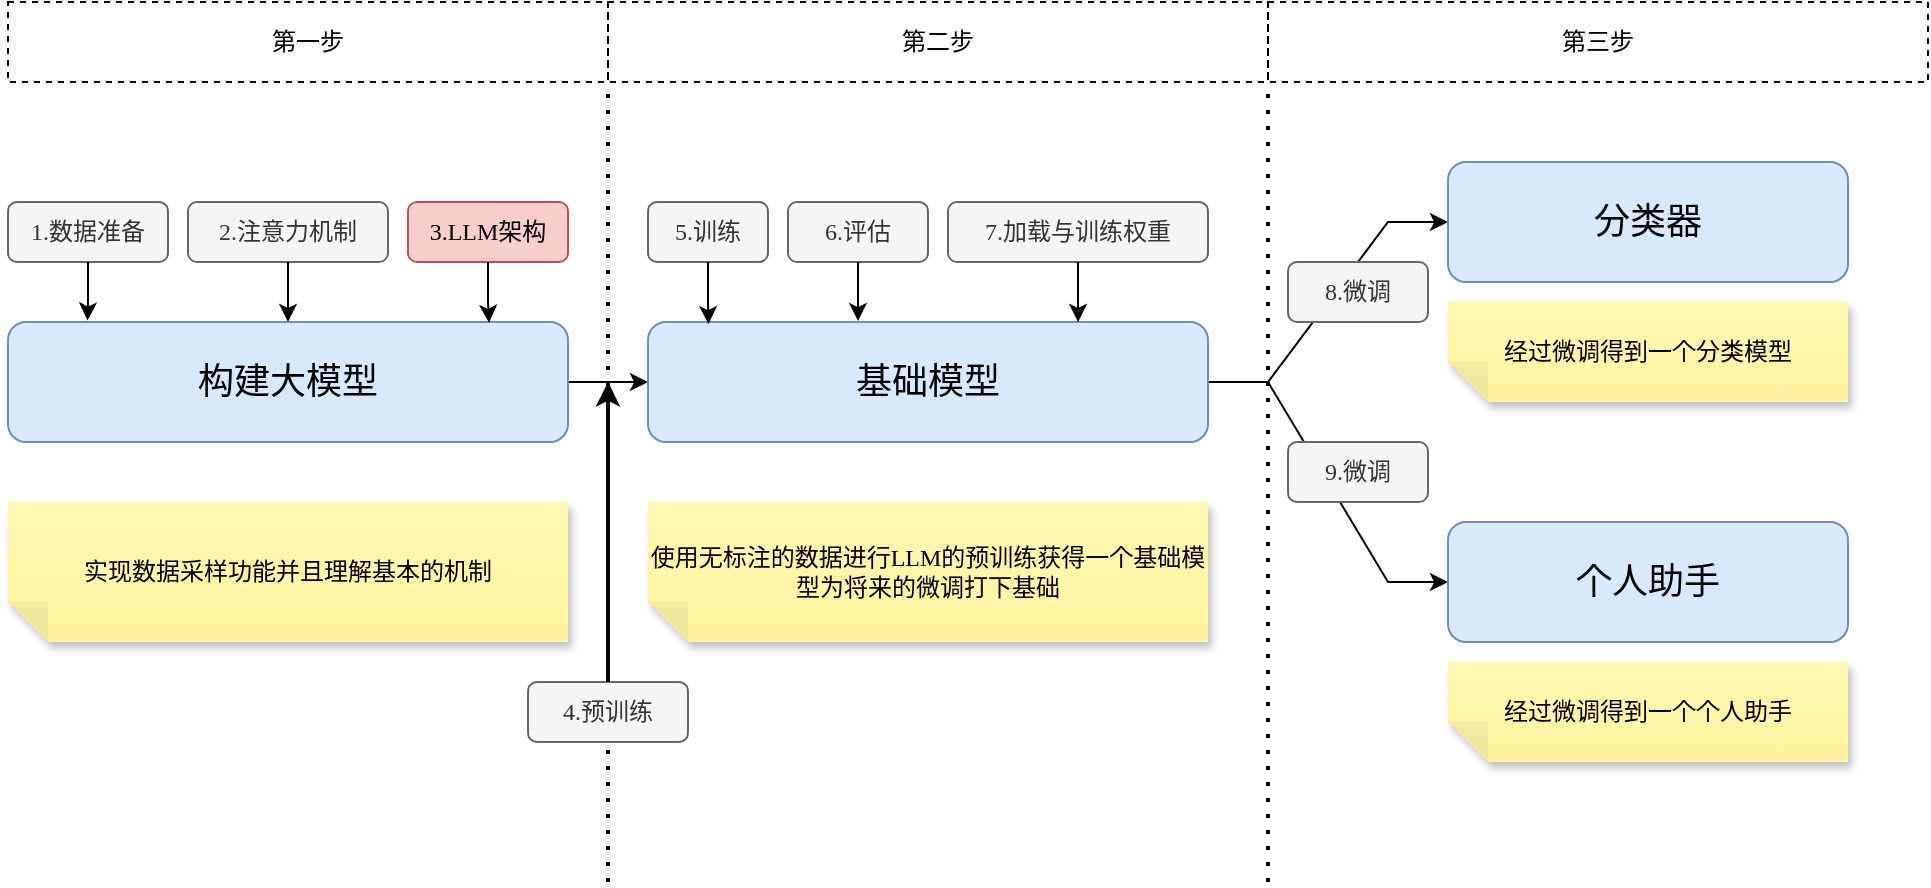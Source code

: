 <mxfile version="26.0.9" pages="6">
  <diagram name="第 1 页" id="47HTDo-IOGxrU90oiHAo">
    <mxGraphModel dx="1219" dy="714" grid="1" gridSize="10" guides="1" tooltips="1" connect="1" arrows="1" fold="1" page="1" pageScale="1" pageWidth="827" pageHeight="1169" math="0" shadow="0" adaptiveColors="auto">
      <root>
        <mxCell id="0" />
        <mxCell id="1" parent="0" />
        <mxCell id="cs1AyBTWt1NhObDEfG77-1" value="" style="edgeStyle=orthogonalEdgeStyle;rounded=0;orthogonalLoop=1;jettySize=auto;html=1;fontFamily=Maple Mono NF CN;fontSize=12;fontColor=default;labelBackgroundColor=none;" edge="1" parent="1" source="cs1AyBTWt1NhObDEfG77-2" target="cs1AyBTWt1NhObDEfG77-5">
          <mxGeometry relative="1" as="geometry" />
        </mxCell>
        <mxCell id="cs1AyBTWt1NhObDEfG77-2" value="构建大模型" style="rounded=1;whiteSpace=wrap;html=1;fontFamily=Maple Mono NF CN;fontSize=18;labelBackgroundColor=none;fillColor=#dae8fc;strokeColor=#6c8ebf;" vertex="1" parent="1">
          <mxGeometry x="40" y="280" width="280" height="60" as="geometry" />
        </mxCell>
        <mxCell id="cs1AyBTWt1NhObDEfG77-3" style="rounded=0;orthogonalLoop=1;jettySize=auto;html=1;entryX=0;entryY=0.5;entryDx=0;entryDy=0;fontFamily=Maple Mono NF CN;fontSize=12;fontColor=default;edgeStyle=entityRelationEdgeStyle;labelBackgroundColor=none;" edge="1" parent="1" source="cs1AyBTWt1NhObDEfG77-5" target="cs1AyBTWt1NhObDEfG77-6">
          <mxGeometry relative="1" as="geometry" />
        </mxCell>
        <mxCell id="cs1AyBTWt1NhObDEfG77-4" style="rounded=0;orthogonalLoop=1;jettySize=auto;html=1;entryX=0;entryY=0.5;entryDx=0;entryDy=0;fontFamily=Maple Mono NF CN;fontSize=12;fontColor=default;edgeStyle=entityRelationEdgeStyle;labelBackgroundColor=none;" edge="1" parent="1" source="cs1AyBTWt1NhObDEfG77-5" target="cs1AyBTWt1NhObDEfG77-7">
          <mxGeometry relative="1" as="geometry" />
        </mxCell>
        <mxCell id="cs1AyBTWt1NhObDEfG77-5" value="基础模型" style="rounded=1;whiteSpace=wrap;html=1;fontFamily=Maple Mono NF CN;fontSize=18;labelBackgroundColor=none;fillColor=#dae8fc;strokeColor=#6c8ebf;" vertex="1" parent="1">
          <mxGeometry x="360" y="280" width="280" height="60" as="geometry" />
        </mxCell>
        <mxCell id="cs1AyBTWt1NhObDEfG77-6" value="分类器" style="rounded=1;whiteSpace=wrap;html=1;fontFamily=Maple Mono NF CN;fontSize=18;labelBackgroundColor=none;fillColor=#dae8fc;strokeColor=#6c8ebf;" vertex="1" parent="1">
          <mxGeometry x="760" y="200" width="200" height="60" as="geometry" />
        </mxCell>
        <mxCell id="cs1AyBTWt1NhObDEfG77-7" value="个人助手" style="rounded=1;whiteSpace=wrap;html=1;fontFamily=Maple Mono NF CN;fontSize=18;labelBackgroundColor=none;fillColor=#dae8fc;strokeColor=#6c8ebf;" vertex="1" parent="1">
          <mxGeometry x="760" y="380" width="200" height="60" as="geometry" />
        </mxCell>
        <mxCell id="cs1AyBTWt1NhObDEfG77-8" value="1.数据准备" style="rounded=1;whiteSpace=wrap;html=1;align=center;verticalAlign=middle;fontFamily=Maple Mono NF CN;fontSize=12;labelBackgroundColor=none;fillColor=#f5f5f5;strokeColor=#666666;fontColor=#333333;" vertex="1" parent="1">
          <mxGeometry x="40" y="220" width="80" height="30" as="geometry" />
        </mxCell>
        <mxCell id="cs1AyBTWt1NhObDEfG77-9" value="2.注意力机制" style="rounded=1;whiteSpace=wrap;html=1;align=center;verticalAlign=middle;fontFamily=Maple Mono NF CN;fontSize=12;labelBackgroundColor=none;fillColor=#f5f5f5;fontColor=#333333;strokeColor=#666666;" vertex="1" parent="1">
          <mxGeometry x="130" y="220" width="100" height="30" as="geometry" />
        </mxCell>
        <mxCell id="cs1AyBTWt1NhObDEfG77-10" value="3.LLM架构" style="rounded=1;whiteSpace=wrap;html=1;align=center;verticalAlign=middle;fontFamily=Maple Mono NF CN;fontSize=12;labelBackgroundColor=none;fillColor=#f8cecc;fontColor=default;strokeColor=#b85450;" vertex="1" parent="1">
          <mxGeometry x="240" y="220" width="80" height="30" as="geometry" />
        </mxCell>
        <mxCell id="cs1AyBTWt1NhObDEfG77-11" style="edgeStyle=orthogonalEdgeStyle;rounded=0;orthogonalLoop=1;jettySize=auto;html=1;entryX=0.142;entryY=-0.012;entryDx=0;entryDy=0;entryPerimeter=0;fontFamily=Maple Mono NF CN;fontSize=12;fontColor=default;labelBackgroundColor=none;" edge="1" parent="1" source="cs1AyBTWt1NhObDEfG77-8" target="cs1AyBTWt1NhObDEfG77-2">
          <mxGeometry relative="1" as="geometry" />
        </mxCell>
        <mxCell id="cs1AyBTWt1NhObDEfG77-12" style="edgeStyle=orthogonalEdgeStyle;rounded=0;orthogonalLoop=1;jettySize=auto;html=1;entryX=0.5;entryY=0;entryDx=0;entryDy=0;fontFamily=Maple Mono NF CN;fontSize=12;fontColor=default;labelBackgroundColor=none;" edge="1" parent="1" source="cs1AyBTWt1NhObDEfG77-9" target="cs1AyBTWt1NhObDEfG77-2">
          <mxGeometry relative="1" as="geometry" />
        </mxCell>
        <mxCell id="cs1AyBTWt1NhObDEfG77-13" style="edgeStyle=orthogonalEdgeStyle;rounded=0;orthogonalLoop=1;jettySize=auto;html=1;entryX=0.859;entryY=0.007;entryDx=0;entryDy=0;entryPerimeter=0;fontFamily=Maple Mono NF CN;fontSize=12;fontColor=default;labelBackgroundColor=none;" edge="1" parent="1" source="cs1AyBTWt1NhObDEfG77-10" target="cs1AyBTWt1NhObDEfG77-2">
          <mxGeometry relative="1" as="geometry" />
        </mxCell>
        <mxCell id="cs1AyBTWt1NhObDEfG77-14" value="5.训练" style="rounded=1;whiteSpace=wrap;html=1;align=center;verticalAlign=middle;fontFamily=Maple Mono NF CN;fontSize=12;labelBackgroundColor=none;fillColor=#f5f5f5;fontColor=#333333;strokeColor=#666666;" vertex="1" parent="1">
          <mxGeometry x="360" y="220" width="60" height="30" as="geometry" />
        </mxCell>
        <mxCell id="cs1AyBTWt1NhObDEfG77-15" style="edgeStyle=orthogonalEdgeStyle;rounded=0;orthogonalLoop=1;jettySize=auto;html=1;entryX=0.108;entryY=0.017;entryDx=0;entryDy=0;entryPerimeter=0;fontFamily=Maple Mono NF CN;fontSize=12;fontColor=default;labelBackgroundColor=none;" edge="1" parent="1" source="cs1AyBTWt1NhObDEfG77-14" target="cs1AyBTWt1NhObDEfG77-5">
          <mxGeometry relative="1" as="geometry" />
        </mxCell>
        <mxCell id="cs1AyBTWt1NhObDEfG77-16" value="6.评估" style="rounded=1;whiteSpace=wrap;html=1;align=center;verticalAlign=middle;fontFamily=Maple Mono NF CN;fontSize=12;labelBackgroundColor=none;fillColor=#f5f5f5;fontColor=#333333;strokeColor=#666666;" vertex="1" parent="1">
          <mxGeometry x="430" y="220" width="70" height="30" as="geometry" />
        </mxCell>
        <mxCell id="cs1AyBTWt1NhObDEfG77-17" value="7.加载与训练权重" style="rounded=1;whiteSpace=wrap;html=1;align=center;verticalAlign=middle;fontFamily=Maple Mono NF CN;fontSize=12;labelBackgroundColor=none;fillColor=#f5f5f5;fontColor=#333333;strokeColor=#666666;" vertex="1" parent="1">
          <mxGeometry x="510" y="220" width="130" height="30" as="geometry" />
        </mxCell>
        <mxCell id="cs1AyBTWt1NhObDEfG77-18" style="edgeStyle=orthogonalEdgeStyle;rounded=0;orthogonalLoop=1;jettySize=auto;html=1;entryX=0.375;entryY=-0.008;entryDx=0;entryDy=0;entryPerimeter=0;fontFamily=Maple Mono NF CN;fontSize=12;fontColor=default;labelBackgroundColor=none;" edge="1" parent="1" source="cs1AyBTWt1NhObDEfG77-16" target="cs1AyBTWt1NhObDEfG77-5">
          <mxGeometry relative="1" as="geometry" />
        </mxCell>
        <mxCell id="cs1AyBTWt1NhObDEfG77-19" style="edgeStyle=orthogonalEdgeStyle;rounded=0;orthogonalLoop=1;jettySize=auto;html=1;entryX=0.768;entryY=0;entryDx=0;entryDy=0;entryPerimeter=0;fontFamily=Maple Mono NF CN;fontSize=12;fontColor=default;labelBackgroundColor=none;" edge="1" parent="1" source="cs1AyBTWt1NhObDEfG77-17" target="cs1AyBTWt1NhObDEfG77-5">
          <mxGeometry relative="1" as="geometry" />
        </mxCell>
        <mxCell id="cs1AyBTWt1NhObDEfG77-20" value="" style="endArrow=none;dashed=1;html=1;dashPattern=1 3;strokeWidth=2;rounded=0;fontFamily=Maple Mono NF CN;fontSize=12;fontColor=default;entryX=1;entryY=1;entryDx=0;entryDy=0;labelBackgroundColor=none;" edge="1" parent="1" target="cs1AyBTWt1NhObDEfG77-22">
          <mxGeometry width="50" height="50" relative="1" as="geometry">
            <mxPoint x="340" y="560" as="sourcePoint" />
            <mxPoint x="340" y="120" as="targetPoint" />
          </mxGeometry>
        </mxCell>
        <mxCell id="cs1AyBTWt1NhObDEfG77-21" value="" style="endArrow=none;dashed=1;html=1;dashPattern=1 3;strokeWidth=2;rounded=0;fontFamily=Maple Mono NF CN;fontSize=12;fontColor=default;entryX=1;entryY=1;entryDx=0;entryDy=0;labelBackgroundColor=none;" edge="1" parent="1" target="cs1AyBTWt1NhObDEfG77-23">
          <mxGeometry width="50" height="50" relative="1" as="geometry">
            <mxPoint x="670" y="560" as="sourcePoint" />
            <mxPoint x="670" y="120" as="targetPoint" />
          </mxGeometry>
        </mxCell>
        <mxCell id="cs1AyBTWt1NhObDEfG77-22" value="第一步" style="rounded=0;whiteSpace=wrap;html=1;align=center;verticalAlign=middle;fontFamily=Maple Mono NF CN;fontSize=12;fillColor=none;dashed=1;labelBackgroundColor=none;" vertex="1" parent="1">
          <mxGeometry x="40" y="120" width="300" height="40" as="geometry" />
        </mxCell>
        <mxCell id="cs1AyBTWt1NhObDEfG77-23" value="第二步" style="rounded=0;whiteSpace=wrap;html=1;align=center;verticalAlign=middle;fontFamily=Maple Mono NF CN;fontSize=12;fillColor=none;dashed=1;labelBackgroundColor=none;" vertex="1" parent="1">
          <mxGeometry x="340" y="120" width="330" height="40" as="geometry" />
        </mxCell>
        <mxCell id="cs1AyBTWt1NhObDEfG77-24" value="第三步" style="rounded=0;whiteSpace=wrap;html=1;align=center;verticalAlign=middle;fontFamily=Maple Mono NF CN;fontSize=12;fillColor=none;dashed=1;labelBackgroundColor=none;" vertex="1" parent="1">
          <mxGeometry x="670" y="120" width="330" height="40" as="geometry" />
        </mxCell>
        <mxCell id="cs1AyBTWt1NhObDEfG77-25" value="实现数据采样功能并且理解基本的机制" style="shape=note;whiteSpace=wrap;html=1;backgroundOutline=1;darkOpacity=0.05;strokeColor=none;fillStyle=solid;direction=west;gradientDirection=north;shadow=1;size=20;pointerEvents=1;rounded=1;align=center;verticalAlign=middle;fontFamily=Maple Mono NF CN;fontSize=12;labelBackgroundColor=none;fontColor=#000000;fillColor=#FFF9B2;gradientColor=#FFF2A1;" vertex="1" parent="1">
          <mxGeometry x="40" y="370" width="280" height="70" as="geometry" />
        </mxCell>
        <mxCell id="cs1AyBTWt1NhObDEfG77-26" value="使用无标注的数据进行LLM的预训练获得一个基础模型为将来的微调打下基础" style="shape=note;whiteSpace=wrap;html=1;backgroundOutline=1;darkOpacity=0.05;strokeColor=none;fillStyle=solid;direction=west;gradientDirection=north;shadow=1;size=20;pointerEvents=1;rounded=1;align=center;verticalAlign=middle;fontFamily=Maple Mono NF CN;fontSize=12;labelBackgroundColor=none;fontColor=#000000;fillColor=#FFF9B2;gradientColor=#FFF2A1;" vertex="1" parent="1">
          <mxGeometry x="360" y="370" width="280" height="70" as="geometry" />
        </mxCell>
        <mxCell id="cs1AyBTWt1NhObDEfG77-27" value="经过微调得到一个个人助手" style="shape=note;whiteSpace=wrap;html=1;backgroundOutline=1;darkOpacity=0.05;strokeColor=none;fillStyle=solid;direction=west;gradientDirection=north;shadow=1;size=20;pointerEvents=1;rounded=1;align=center;verticalAlign=middle;fontFamily=Maple Mono NF CN;fontSize=12;labelBackgroundColor=none;fontColor=#000000;fillColor=#FFF9B2;gradientColor=#FFF2A1;" vertex="1" parent="1">
          <mxGeometry x="760" y="450" width="200" height="50" as="geometry" />
        </mxCell>
        <mxCell id="cs1AyBTWt1NhObDEfG77-28" value="经过微调得到一个分类模型" style="shape=note;whiteSpace=wrap;html=1;backgroundOutline=1;darkOpacity=0.05;strokeColor=none;fillStyle=solid;direction=west;gradientDirection=north;shadow=1;size=20;pointerEvents=1;rounded=1;align=center;verticalAlign=middle;fontFamily=Maple Mono NF CN;fontSize=12;labelBackgroundColor=none;fontColor=#000000;fillColor=#FFF9B2;gradientColor=#FFF2A1;" vertex="1" parent="1">
          <mxGeometry x="760" y="270" width="200" height="50" as="geometry" />
        </mxCell>
        <mxCell id="cs1AyBTWt1NhObDEfG77-29" value="4.预训练" style="rounded=1;whiteSpace=wrap;html=1;align=center;verticalAlign=middle;fontFamily=Maple Mono NF CN;fontSize=12;labelBackgroundColor=none;fillColor=#f5f5f5;fontColor=#333333;strokeColor=#666666;" vertex="1" parent="1">
          <mxGeometry x="300" y="460" width="80" height="30" as="geometry" />
        </mxCell>
        <mxCell id="cs1AyBTWt1NhObDEfG77-30" value="" style="endArrow=classic;html=1;rounded=0;exitX=0.5;exitY=0;exitDx=0;exitDy=0;strokeWidth=2;" edge="1" parent="1" source="cs1AyBTWt1NhObDEfG77-29">
          <mxGeometry width="50" height="50" relative="1" as="geometry">
            <mxPoint x="390" y="400" as="sourcePoint" />
            <mxPoint x="340" y="310" as="targetPoint" />
          </mxGeometry>
        </mxCell>
        <mxCell id="cs1AyBTWt1NhObDEfG77-31" value="9.微调" style="rounded=1;whiteSpace=wrap;html=1;align=center;verticalAlign=middle;fontFamily=Maple Mono NF CN;fontSize=12;labelBackgroundColor=none;fillColor=#f5f5f5;fontColor=#333333;strokeColor=#666666;" vertex="1" parent="1">
          <mxGeometry x="680" y="340" width="70" height="30" as="geometry" />
        </mxCell>
        <mxCell id="cs1AyBTWt1NhObDEfG77-32" value="8.微调" style="rounded=1;whiteSpace=wrap;html=1;align=center;verticalAlign=middle;fontFamily=Maple Mono NF CN;fontSize=12;labelBackgroundColor=none;fillColor=#f5f5f5;fontColor=#333333;strokeColor=#666666;" vertex="1" parent="1">
          <mxGeometry x="680" y="250" width="70" height="30" as="geometry" />
        </mxCell>
      </root>
    </mxGraphModel>
  </diagram>
  <diagram id="-izynXN7C49Jg8WfUoZU" name="第 2 页">
    <mxGraphModel dx="1219" dy="714" grid="1" gridSize="10" guides="1" tooltips="1" connect="1" arrows="1" fold="1" page="1" pageScale="1" pageWidth="827" pageHeight="1169" math="0" shadow="0" adaptiveColors="auto">
      <root>
        <mxCell id="0" />
        <mxCell id="1" parent="0" />
        <mxCell id="_CZc7ah1CQsY5CtKptqK-1" value="GPT&lt;div&gt;Model&lt;/div&gt;" style="rounded=1;whiteSpace=wrap;html=1;align=left;verticalAlign=top;fontSize=18;fontFamily=Maple Mono NF CN;spacingLeft=10;spacingTop=10;fillColor=#f5f5f5;fontColor=#333333;strokeColor=#666666;" vertex="1" parent="1">
          <mxGeometry x="280" y="140" width="280" height="480" as="geometry" />
        </mxCell>
        <mxCell id="_CZc7ah1CQsY5CtKptqK-10" style="edgeStyle=orthogonalEdgeStyle;rounded=0;orthogonalLoop=1;jettySize=auto;html=1;entryX=0.5;entryY=1;entryDx=0;entryDy=0;" edge="1" parent="1" source="_CZc7ah1CQsY5CtKptqK-2" target="_CZc7ah1CQsY5CtKptqK-9">
          <mxGeometry relative="1" as="geometry" />
        </mxCell>
        <mxCell id="_CZc7ah1CQsY5CtKptqK-2" value="Output Layers" style="rounded=1;whiteSpace=wrap;html=1;fontFamily=Maple Mono NF CN;fillColor=#e1d5e7;strokeColor=#9673a6;" vertex="1" parent="1">
          <mxGeometry x="360" y="180" width="120" height="40" as="geometry" />
        </mxCell>
        <mxCell id="_CZc7ah1CQsY5CtKptqK-8" style="edgeStyle=orthogonalEdgeStyle;rounded=0;orthogonalLoop=1;jettySize=auto;html=1;entryX=0.5;entryY=1;entryDx=0;entryDy=0;" edge="1" parent="1" source="_CZc7ah1CQsY5CtKptqK-3" target="_CZc7ah1CQsY5CtKptqK-2">
          <mxGeometry relative="1" as="geometry" />
        </mxCell>
        <mxCell id="_CZc7ah1CQsY5CtKptqK-3" value="Transformer Blocks&lt;div&gt;&lt;br&gt;&lt;/div&gt;&lt;div&gt;&lt;br&gt;&lt;/div&gt;&lt;div&gt;&lt;br&gt;&lt;/div&gt;&lt;div&gt;&lt;br&gt;&lt;/div&gt;&lt;div&gt;&lt;br&gt;&lt;/div&gt;" style="rounded=0;whiteSpace=wrap;html=1;fontFamily=Maple Mono NF CN;fillColor=#dae8fc;strokeColor=#6c8ebf;" vertex="1" parent="1">
          <mxGeometry x="304" y="280" width="232" height="200" as="geometry" />
        </mxCell>
        <mxCell id="_CZc7ah1CQsY5CtKptqK-4" value="Masked Multi-head Attention" style="rounded=1;whiteSpace=wrap;html=1;fontFamily=Maple Mono NF CN;fillColor=#f8cecc;strokeColor=#b85450;" vertex="1" parent="1">
          <mxGeometry x="335" y="390" width="170" height="60" as="geometry" />
        </mxCell>
        <mxCell id="_CZc7ah1CQsY5CtKptqK-7" style="edgeStyle=orthogonalEdgeStyle;rounded=0;orthogonalLoop=1;jettySize=auto;html=1;entryX=0.5;entryY=1;entryDx=0;entryDy=0;" edge="1" parent="1" source="_CZc7ah1CQsY5CtKptqK-5" target="_CZc7ah1CQsY5CtKptqK-3">
          <mxGeometry relative="1" as="geometry" />
        </mxCell>
        <mxCell id="_CZc7ah1CQsY5CtKptqK-5" value="Embedding Layers" style="rounded=1;whiteSpace=wrap;html=1;fontFamily=Maple Mono NF CN;fillColor=#e1d5e7;strokeColor=#9673a6;" vertex="1" parent="1">
          <mxGeometry x="360" y="540" width="120" height="45" as="geometry" />
        </mxCell>
        <mxCell id="_CZc7ah1CQsY5CtKptqK-9" value="&quot;Every effort moves you &lt;u&gt;&lt;b&gt;forward&lt;/b&gt;&lt;/u&gt;&quot;" style="text;html=1;align=center;verticalAlign=middle;whiteSpace=wrap;rounded=0;fontFamily=Maple Mono NF CN;fontStyle=0;fontSize=14;" vertex="1" parent="1">
          <mxGeometry x="275" y="60" width="290" height="40" as="geometry" />
        </mxCell>
        <mxCell id="_CZc7ah1CQsY5CtKptqK-11" value="" style="endArrow=classic;html=1;rounded=0;dashed=1;" edge="1" parent="1">
          <mxGeometry width="50" height="50" relative="1" as="geometry">
            <mxPoint x="600" y="130" as="sourcePoint" />
            <mxPoint x="540" y="110" as="targetPoint" />
          </mxGeometry>
        </mxCell>
        <mxCell id="_CZc7ah1CQsY5CtKptqK-12" value="目标是生成一个新的Token" style="text;html=1;align=center;verticalAlign=middle;whiteSpace=wrap;rounded=0;fontFamily=Maple Mono NF CN;fontStyle=0;fontSize=14;" vertex="1" parent="1">
          <mxGeometry x="610" y="110" width="210" height="40" as="geometry" />
        </mxCell>
        <mxCell id="_CZc7ah1CQsY5CtKptqK-13" value="本节内容将实现GPT模型的所有子组件" style="text;html=1;align=center;verticalAlign=middle;whiteSpace=wrap;rounded=0;fontFamily=Maple Mono NF CN;fontStyle=0;fontSize=14;" vertex="1" parent="1">
          <mxGeometry x="617" y="260" width="223" height="80" as="geometry" />
        </mxCell>
        <mxCell id="_CZc7ah1CQsY5CtKptqK-14" value="" style="endArrow=classic;html=1;rounded=0;dashed=1;" edge="1" parent="1">
          <mxGeometry width="50" height="50" relative="1" as="geometry">
            <mxPoint x="617" y="290" as="sourcePoint" />
            <mxPoint x="527" y="250" as="targetPoint" />
          </mxGeometry>
        </mxCell>
        <mxCell id="_CZc7ah1CQsY5CtKptqK-16" value="" style="endArrow=classic;html=1;rounded=0;dashed=1;entryX=1;entryY=0.5;entryDx=0;entryDy=0;" edge="1" parent="1" target="_CZc7ah1CQsY5CtKptqK-3">
          <mxGeometry width="50" height="50" relative="1" as="geometry">
            <mxPoint x="640" y="410" as="sourcePoint" />
            <mxPoint x="550" y="370" as="targetPoint" />
          </mxGeometry>
        </mxCell>
        <mxCell id="_CZc7ah1CQsY5CtKptqK-17" value="Transformer Blocks是GPT-like LLMs的关键组件" style="text;html=1;align=center;verticalAlign=middle;whiteSpace=wrap;rounded=0;fontFamily=Maple Mono NF CN;fontStyle=0;fontSize=14;" vertex="1" parent="1">
          <mxGeometry x="640" y="380" width="223" height="80" as="geometry" />
        </mxCell>
        <mxCell id="_CZc7ah1CQsY5CtKptqK-18" value="" style="endArrow=classic;html=1;rounded=0;dashed=1;entryX=0;entryY=0.5;entryDx=0;entryDy=0;" edge="1" parent="1" target="_CZc7ah1CQsY5CtKptqK-4">
          <mxGeometry width="50" height="50" relative="1" as="geometry">
            <mxPoint x="220" y="450" as="sourcePoint" />
            <mxPoint x="70" y="450" as="targetPoint" />
          </mxGeometry>
        </mxCell>
        <mxCell id="_CZc7ah1CQsY5CtKptqK-19" value="第二章内容已经实现的多头因果注意力机制" style="text;html=1;align=center;verticalAlign=middle;whiteSpace=wrap;rounded=0;fontFamily=Maple Mono NF CN;fontStyle=0;fontSize=14;" vertex="1" parent="1">
          <mxGeometry x="20" y="430" width="200" height="80" as="geometry" />
        </mxCell>
        <mxCell id="_CZc7ah1CQsY5CtKptqK-20" value="第一章内容已经实现的嵌入模型" style="text;html=1;align=center;verticalAlign=middle;whiteSpace=wrap;rounded=0;fontFamily=Maple Mono NF CN;fontStyle=0;fontSize=14;" vertex="1" parent="1">
          <mxGeometry x="20" y="600" width="200" height="80" as="geometry" />
        </mxCell>
        <mxCell id="_CZc7ah1CQsY5CtKptqK-25" style="edgeStyle=orthogonalEdgeStyle;rounded=0;orthogonalLoop=1;jettySize=auto;html=1;entryX=0.5;entryY=1;entryDx=0;entryDy=0;" edge="1" parent="1" source="_CZc7ah1CQsY5CtKptqK-21" target="_CZc7ah1CQsY5CtKptqK-5">
          <mxGeometry relative="1" as="geometry" />
        </mxCell>
        <mxCell id="_CZc7ah1CQsY5CtKptqK-21" value="Tokenized Text" style="rounded=1;whiteSpace=wrap;html=1;fontFamily=Maple Mono NF CN;fillColor=#d5e8d4;strokeColor=#82b366;" vertex="1" parent="1">
          <mxGeometry x="360" y="670" width="120" height="45" as="geometry" />
        </mxCell>
        <mxCell id="_CZc7ah1CQsY5CtKptqK-22" value="" style="endArrow=classic;html=1;rounded=0;dashed=1;entryX=0;entryY=0.5;entryDx=0;entryDy=0;exitX=1;exitY=0.5;exitDx=0;exitDy=0;" edge="1" parent="1" source="_CZc7ah1CQsY5CtKptqK-20" target="_CZc7ah1CQsY5CtKptqK-5">
          <mxGeometry width="50" height="50" relative="1" as="geometry">
            <mxPoint x="220" y="630" as="sourcePoint" />
            <mxPoint x="335" y="600" as="targetPoint" />
          </mxGeometry>
        </mxCell>
        <mxCell id="_CZc7ah1CQsY5CtKptqK-23" value="" style="endArrow=classic;html=1;rounded=0;dashed=1;entryX=0;entryY=0.5;entryDx=0;entryDy=0;exitX=1;exitY=0.5;exitDx=0;exitDy=0;" edge="1" parent="1" source="_CZc7ah1CQsY5CtKptqK-20" target="_CZc7ah1CQsY5CtKptqK-21">
          <mxGeometry width="50" height="50" relative="1" as="geometry">
            <mxPoint x="214" y="715" as="sourcePoint" />
            <mxPoint x="354" y="648" as="targetPoint" />
          </mxGeometry>
        </mxCell>
        <mxCell id="_CZc7ah1CQsY5CtKptqK-24" value="&quot;Every effort moves you&quot;" style="text;html=1;align=center;verticalAlign=middle;whiteSpace=wrap;rounded=0;fontFamily=Maple Mono NF CN;fontStyle=0;fontSize=14;" vertex="1" parent="1">
          <mxGeometry x="275" y="740" width="290" height="40" as="geometry" />
        </mxCell>
      </root>
    </mxGraphModel>
  </diagram>
  <diagram id="gNa4RFityS4QgaXB4O-7" name="第 3 页">
    <mxGraphModel dx="1036" dy="607" grid="1" gridSize="10" guides="1" tooltips="1" connect="1" arrows="1" fold="1" page="1" pageScale="1" pageWidth="827" pageHeight="1169" math="0" shadow="0" adaptiveColors="auto">
      <root>
        <mxCell id="0" />
        <mxCell id="1" parent="0" />
        <mxCell id="sOVYlEsNo0-YdlUxuOFa-1" value="1) GPT backbone" style="rounded=1;whiteSpace=wrap;html=1;fontFamily=Maple Mono NF CN;fillColor=#e1d5e7;strokeColor=#9673a6;" parent="1" vertex="1">
          <mxGeometry x="360" y="520" width="120" height="40" as="geometry" />
        </mxCell>
        <mxCell id="uNakJcSduYBPeUisGKFf-6" style="rounded=0;orthogonalLoop=1;jettySize=auto;html=1;entryX=0;entryY=1;entryDx=0;entryDy=0;" edge="1" parent="1" source="sOVYlEsNo0-YdlUxuOFa-2" target="uNakJcSduYBPeUisGKFf-3">
          <mxGeometry relative="1" as="geometry" />
        </mxCell>
        <mxCell id="sOVYlEsNo0-YdlUxuOFa-2" value="2) Layer normalization" style="rounded=1;whiteSpace=wrap;html=1;fontFamily=Maple Mono NF CN;fillColor=#e1d5e7;strokeColor=#9673a6;" parent="1" vertex="1">
          <mxGeometry x="80" y="440" width="180" height="40" as="geometry" />
        </mxCell>
        <mxCell id="uNakJcSduYBPeUisGKFf-7" style="edgeStyle=none;shape=connector;rounded=0;orthogonalLoop=1;jettySize=auto;html=1;entryX=0.25;entryY=1;entryDx=0;entryDy=0;strokeColor=default;align=center;verticalAlign=middle;fontFamily=Helvetica;fontSize=11;fontColor=default;labelBackgroundColor=default;endArrow=classic;" edge="1" parent="1" source="sOVYlEsNo0-YdlUxuOFa-3" target="uNakJcSduYBPeUisGKFf-3">
          <mxGeometry relative="1" as="geometry" />
        </mxCell>
        <mxCell id="sOVYlEsNo0-YdlUxuOFa-3" value="3) GELU activation" style="rounded=1;whiteSpace=wrap;html=1;fontFamily=Maple Mono NF CN;fillColor=#e1d5e7;strokeColor=#9673a6;" parent="1" vertex="1">
          <mxGeometry x="270" y="440" width="140" height="40" as="geometry" />
        </mxCell>
        <mxCell id="uNakJcSduYBPeUisGKFf-8" style="edgeStyle=none;shape=connector;rounded=0;orthogonalLoop=1;jettySize=auto;html=1;entryX=0.75;entryY=1;entryDx=0;entryDy=0;strokeColor=default;align=center;verticalAlign=middle;fontFamily=Helvetica;fontSize=11;fontColor=default;labelBackgroundColor=default;endArrow=classic;" edge="1" parent="1" source="uNakJcSduYBPeUisGKFf-1" target="uNakJcSduYBPeUisGKFf-3">
          <mxGeometry relative="1" as="geometry" />
        </mxCell>
        <mxCell id="uNakJcSduYBPeUisGKFf-1" value="4) Feed forward network(FNN)" style="rounded=1;whiteSpace=wrap;html=1;fontFamily=Maple Mono NF CN;fillColor=#e1d5e7;strokeColor=#9673a6;" vertex="1" parent="1">
          <mxGeometry x="420" y="440" width="210" height="40" as="geometry" />
        </mxCell>
        <mxCell id="uNakJcSduYBPeUisGKFf-9" style="edgeStyle=none;shape=connector;rounded=0;orthogonalLoop=1;jettySize=auto;html=1;entryX=1;entryY=1;entryDx=0;entryDy=0;strokeColor=default;align=center;verticalAlign=middle;fontFamily=Helvetica;fontSize=11;fontColor=default;labelBackgroundColor=default;endArrow=classic;" edge="1" parent="1" source="uNakJcSduYBPeUisGKFf-2" target="uNakJcSduYBPeUisGKFf-3">
          <mxGeometry relative="1" as="geometry" />
        </mxCell>
        <mxCell id="uNakJcSduYBPeUisGKFf-2" value="5) Short connections" style="rounded=1;whiteSpace=wrap;html=1;fontFamily=Maple Mono NF CN;fillColor=#e1d5e7;strokeColor=#9673a6;" vertex="1" parent="1">
          <mxGeometry x="640" y="440" width="160" height="40" as="geometry" />
        </mxCell>
        <mxCell id="uNakJcSduYBPeUisGKFf-10" style="edgeStyle=none;shape=connector;rounded=0;orthogonalLoop=1;jettySize=auto;html=1;entryX=0.5;entryY=1;entryDx=0;entryDy=0;strokeColor=default;align=center;verticalAlign=middle;fontFamily=Helvetica;fontSize=11;fontColor=default;labelBackgroundColor=default;endArrow=classic;" edge="1" parent="1" source="uNakJcSduYBPeUisGKFf-3" target="uNakJcSduYBPeUisGKFf-4">
          <mxGeometry relative="1" as="geometry" />
        </mxCell>
        <mxCell id="uNakJcSduYBPeUisGKFf-3" value="6) Transformer block" style="rounded=1;whiteSpace=wrap;html=1;fontFamily=Maple Mono NF CN;fillColor=#e1d5e7;strokeColor=#9673a6;" vertex="1" parent="1">
          <mxGeometry x="320" y="320" width="200" height="40" as="geometry" />
        </mxCell>
        <mxCell id="uNakJcSduYBPeUisGKFf-4" value="7) Final GPT architecture" style="rounded=1;whiteSpace=wrap;html=1;fontFamily=Maple Mono NF CN;fillColor=#e1d5e7;strokeColor=#9673a6;" vertex="1" parent="1">
          <mxGeometry x="320" y="240" width="200" height="40" as="geometry" />
        </mxCell>
        <mxCell id="uNakJcSduYBPeUisGKFf-11" value="" style="endArrow=classic;html=1;rounded=0;strokeColor=default;align=center;verticalAlign=middle;fontFamily=Helvetica;fontSize=11;fontColor=default;labelBackgroundColor=default;dashed=1;" edge="1" parent="1">
          <mxGeometry width="50" height="50" relative="1" as="geometry">
            <mxPoint x="550" y="604" as="sourcePoint" />
            <mxPoint x="490" y="564" as="targetPoint" />
          </mxGeometry>
        </mxCell>
        <mxCell id="uNakJcSduYBPeUisGKFf-12" value="我们从这里开始实现一个GPT模型的骨架" style="text;html=1;align=center;verticalAlign=middle;whiteSpace=wrap;rounded=0;fontFamily=Maple Mono NF CN;fontSize=11;fontColor=default;labelBackgroundColor=none;" vertex="1" parent="1">
          <mxGeometry x="550" y="600" width="180" height="40" as="geometry" />
        </mxCell>
        <mxCell id="uNakJcSduYBPeUisGKFf-13" value="" style="endArrow=classic;html=1;rounded=0;strokeColor=default;align=center;verticalAlign=middle;fontFamily=Helvetica;fontSize=11;fontColor=default;labelBackgroundColor=default;dashed=1;" edge="1" parent="1">
          <mxGeometry width="50" height="50" relative="1" as="geometry">
            <mxPoint x="590" y="190" as="sourcePoint" />
            <mxPoint x="530" y="250" as="targetPoint" />
          </mxGeometry>
        </mxCell>
        <mxCell id="uNakJcSduYBPeUisGKFf-14" value="使用多个Transformer blocks实现GPT模型并在后续章节中对它进行训练" style="text;html=1;align=center;verticalAlign=middle;whiteSpace=wrap;rounded=0;fontFamily=Maple Mono NF CN;fontSize=11;fontColor=default;labelBackgroundColor=none;" vertex="1" parent="1">
          <mxGeometry x="600" y="160" width="190" height="60" as="geometry" />
        </mxCell>
        <mxCell id="uNakJcSduYBPeUisGKFf-15" value="" style="endArrow=classic;html=1;rounded=0;strokeColor=default;align=center;verticalAlign=middle;fontFamily=Helvetica;fontSize=11;fontColor=default;labelBackgroundColor=default;dashed=1;" edge="1" parent="1">
          <mxGeometry width="50" height="50" relative="1" as="geometry">
            <mxPoint x="590" y="330" as="sourcePoint" />
            <mxPoint x="530" y="340" as="targetPoint" />
          </mxGeometry>
        </mxCell>
        <mxCell id="uNakJcSduYBPeUisGKFf-16" value="实现一个完整的Transformer block" style="text;html=1;align=center;verticalAlign=middle;whiteSpace=wrap;rounded=0;fontFamily=Maple Mono NF CN;fontSize=11;fontColor=default;labelBackgroundColor=none;" vertex="1" parent="1">
          <mxGeometry x="600" y="310" width="190" height="40" as="geometry" />
        </mxCell>
      </root>
    </mxGraphModel>
  </diagram>
  <diagram id="D7cbhgjFQrB1-z1IfO1t" name="第 4 页">
    <mxGraphModel dx="1219" dy="714" grid="1" gridSize="10" guides="1" tooltips="1" connect="1" arrows="1" fold="1" page="1" pageScale="1" pageWidth="827" pageHeight="1169" math="0" shadow="0" adaptiveColors="auto">
      <root>
        <mxCell id="0" />
        <mxCell id="1" parent="0" />
        <mxCell id="vvyZViPfx-BdxYW8bUSZ-1" value="&quot;effort moves you &lt;u&gt;&lt;b&gt;forward&lt;/b&gt;&lt;/u&gt;&quot;" style="text;html=1;align=center;verticalAlign=middle;whiteSpace=wrap;rounded=0;fontFamily=Maple Mono NF CN;fontStyle=0;fontSize=14;strokeColor=default;dashed=1;" vertex="1" parent="1">
          <mxGeometry x="300" y="60" width="240" height="40" as="geometry" />
        </mxCell>
        <mxCell id="vvyZViPfx-BdxYW8bUSZ-2" value="" style="endArrow=classic;html=1;rounded=0;strokeColor=default;align=center;verticalAlign=middle;fontFamily=Helvetica;fontSize=11;fontColor=default;labelBackgroundColor=default;dashed=1;" edge="1" parent="1">
          <mxGeometry width="50" height="50" relative="1" as="geometry">
            <mxPoint x="610" y="50" as="sourcePoint" />
            <mxPoint x="540" y="80" as="targetPoint" />
          </mxGeometry>
        </mxCell>
        <mxCell id="vvyZViPfx-BdxYW8bUSZ-3" value="目标是生成&quot;&lt;u&gt;&lt;b&gt;forward&lt;/b&gt;&lt;/u&gt;&quot;单词&lt;div&gt;&lt;br&gt;&lt;/div&gt;&lt;div&gt;且输入Token与输出Token的数量相匹配，因此（&quot;Every&quot;）不会包含在输出中&lt;/div&gt;" style="text;html=1;align=center;verticalAlign=middle;whiteSpace=wrap;rounded=0;fontFamily=Maple Mono NF CN;fontStyle=0;fontSize=14;" vertex="1" parent="1">
          <mxGeometry x="620" y="30" width="210" height="130" as="geometry" />
        </mxCell>
        <mxCell id="FX3aA59MdlSBQW26hCor-1" value="Output text" style="rounded=1;whiteSpace=wrap;html=1;fontFamily=Maple Mono NF CN;fillColor=#e1d5e7;strokeColor=#9673a6;" vertex="1" parent="1">
          <mxGeometry x="360" y="120" width="120" height="40" as="geometry" />
        </mxCell>
        <mxCell id="FX3aA59MdlSBQW26hCor-2" value="Postprocessing steps" style="rounded=1;whiteSpace=wrap;html=1;fontFamily=Maple Mono NF CN;fillColor=#e1d5e7;strokeColor=#9673a6;" vertex="1" parent="1">
          <mxGeometry x="320" y="200" width="200" height="40" as="geometry" />
        </mxCell>
        <mxCell id="FX3aA59MdlSBQW26hCor-3" value="outputs:" style="text;html=1;align=right;verticalAlign=middle;whiteSpace=wrap;rounded=0;fontFamily=Maple Mono NF CN;fontStyle=0;fontSize=11;" vertex="1" parent="1">
          <mxGeometry x="120" y="280" width="80" height="40" as="geometry" />
        </mxCell>
        <mxCell id="FX3aA59MdlSBQW26hCor-4" value="-1.2" style="rounded=0;whiteSpace=wrap;html=1;fontFamily=Maple Mono NF CN;fontSize=11;labelBackgroundColor=none;fillColor=#fff2cc;strokeColor=#d6b656;" vertex="1" parent="1">
          <mxGeometry x="220" y="290" width="30" height="20" as="geometry" />
        </mxCell>
        <mxCell id="FX3aA59MdlSBQW26hCor-6" value="0.3" style="rounded=0;whiteSpace=wrap;html=1;fontFamily=Maple Mono NF CN;fontSize=11;labelBackgroundColor=none;fillColor=#fff2cc;strokeColor=#d6b656;" vertex="1" parent="1">
          <mxGeometry x="250" y="290" width="30" height="20" as="geometry" />
        </mxCell>
        <mxCell id="FX3aA59MdlSBQW26hCor-7" value="..." style="text;html=1;align=center;verticalAlign=middle;whiteSpace=wrap;rounded=0;fontFamily=Maple Mono NF CN;fontSize=11;fontColor=default;labelBackgroundColor=none;" vertex="1" parent="1">
          <mxGeometry x="280" y="290" width="20" height="20" as="geometry" />
        </mxCell>
        <mxCell id="FX3aA59MdlSBQW26hCor-8" value="-0.1" style="rounded=0;whiteSpace=wrap;html=1;fontFamily=Maple Mono NF CN;fontSize=11;labelBackgroundColor=none;fillColor=#fff2cc;strokeColor=#d6b656;" vertex="1" parent="1">
          <mxGeometry x="320" y="290" width="30" height="20" as="geometry" />
        </mxCell>
        <mxCell id="FX3aA59MdlSBQW26hCor-9" value="0.4" style="rounded=0;whiteSpace=wrap;html=1;fontFamily=Maple Mono NF CN;fontSize=11;labelBackgroundColor=none;fillColor=#fff2cc;strokeColor=#d6b656;" vertex="1" parent="1">
          <mxGeometry x="350" y="290" width="30" height="20" as="geometry" />
        </mxCell>
        <mxCell id="FX3aA59MdlSBQW26hCor-10" value="..." style="text;html=1;align=center;verticalAlign=middle;whiteSpace=wrap;rounded=0;fontFamily=Maple Mono NF CN;fontSize=11;fontColor=default;labelBackgroundColor=none;" vertex="1" parent="1">
          <mxGeometry x="380" y="290" width="20" height="20" as="geometry" />
        </mxCell>
        <mxCell id="FX3aA59MdlSBQW26hCor-11" value="0.5" style="rounded=0;whiteSpace=wrap;html=1;fontFamily=Maple Mono NF CN;fontSize=11;labelBackgroundColor=none;fillColor=#fff2cc;strokeColor=#d6b656;" vertex="1" parent="1">
          <mxGeometry x="420" y="290" width="30" height="20" as="geometry" />
        </mxCell>
        <mxCell id="FX3aA59MdlSBQW26hCor-12" value="1.6" style="rounded=0;whiteSpace=wrap;html=1;fontFamily=Maple Mono NF CN;fontSize=11;labelBackgroundColor=none;fillColor=#fff2cc;strokeColor=#d6b656;" vertex="1" parent="1">
          <mxGeometry x="450" y="290" width="30" height="20" as="geometry" />
        </mxCell>
        <mxCell id="FX3aA59MdlSBQW26hCor-13" value="..." style="text;html=1;align=center;verticalAlign=middle;whiteSpace=wrap;rounded=0;fontFamily=Maple Mono NF CN;fontSize=11;fontColor=default;labelBackgroundColor=none;" vertex="1" parent="1">
          <mxGeometry x="480" y="290" width="20" height="20" as="geometry" />
        </mxCell>
        <mxCell id="FX3aA59MdlSBQW26hCor-14" value="0.0" style="rounded=0;whiteSpace=wrap;html=1;fontFamily=Maple Mono NF CN;fontSize=11;labelBackgroundColor=none;fillColor=#fff2cc;strokeColor=#d6b656;" vertex="1" parent="1">
          <mxGeometry x="520" y="290" width="30" height="20" as="geometry" />
        </mxCell>
        <mxCell id="FX3aA59MdlSBQW26hCor-15" value="1.6" style="rounded=0;whiteSpace=wrap;html=1;fontFamily=Maple Mono NF CN;fontSize=11;labelBackgroundColor=none;fillColor=#fff2cc;strokeColor=#d6b656;" vertex="1" parent="1">
          <mxGeometry x="550" y="290" width="30" height="20" as="geometry" />
        </mxCell>
        <mxCell id="FX3aA59MdlSBQW26hCor-16" value="..." style="text;html=1;align=center;verticalAlign=middle;whiteSpace=wrap;rounded=0;fontFamily=Maple Mono NF CN;fontSize=11;fontColor=default;labelBackgroundColor=none;" vertex="1" parent="1">
          <mxGeometry x="580" y="290" width="20" height="20" as="geometry" />
        </mxCell>
        <mxCell id="FX3aA59MdlSBQW26hCor-17" value="GPT Model" style="rounded=1;whiteSpace=wrap;html=1;fontFamily=Maple Mono NF CN;fillColor=#dae8fc;strokeColor=#6c8ebf;fontSize=16;fontStyle=1" vertex="1" parent="1">
          <mxGeometry x="360" y="350" width="120" height="70" as="geometry" />
        </mxCell>
        <mxCell id="FX3aA59MdlSBQW26hCor-18" value="" style="endArrow=classic;html=1;rounded=0;strokeColor=default;align=center;verticalAlign=middle;fontFamily=Helvetica;fontSize=11;fontColor=default;labelBackgroundColor=default;strokeWidth=2;" edge="1" parent="1">
          <mxGeometry width="50" height="50" relative="1" as="geometry">
            <mxPoint x="420" y="360" as="sourcePoint" />
            <mxPoint x="420" y="320" as="targetPoint" />
          </mxGeometry>
        </mxCell>
        <mxCell id="FX3aA59MdlSBQW26hCor-19" value="" style="endArrow=classic;html=1;rounded=0;strokeColor=default;align=center;verticalAlign=middle;fontFamily=Helvetica;fontSize=11;fontColor=default;labelBackgroundColor=default;strokeWidth=2;" edge="1" parent="1">
          <mxGeometry width="50" height="50" relative="1" as="geometry">
            <mxPoint x="419.81" y="280" as="sourcePoint" />
            <mxPoint x="420" y="250" as="targetPoint" />
          </mxGeometry>
        </mxCell>
        <mxCell id="FX3aA59MdlSBQW26hCor-20" value="" style="endArrow=classic;html=1;rounded=0;strokeColor=default;align=center;verticalAlign=middle;fontFamily=Helvetica;fontSize=11;fontColor=default;labelBackgroundColor=default;strokeWidth=2;" edge="1" parent="1">
          <mxGeometry width="50" height="50" relative="1" as="geometry">
            <mxPoint x="420" y="190" as="sourcePoint" />
            <mxPoint x="420" y="170" as="targetPoint" />
          </mxGeometry>
        </mxCell>
        <mxCell id="FX3aA59MdlSBQW26hCor-21" value="" style="endArrow=classic;html=1;rounded=0;strokeColor=default;align=center;verticalAlign=middle;fontFamily=Helvetica;fontSize=11;fontColor=default;labelBackgroundColor=default;strokeWidth=2;" edge="1" parent="1">
          <mxGeometry width="50" height="50" relative="1" as="geometry">
            <mxPoint x="420" y="440" as="sourcePoint" />
            <mxPoint x="420" y="400" as="targetPoint" />
          </mxGeometry>
        </mxCell>
        <mxCell id="FX3aA59MdlSBQW26hCor-22" value="2.4" style="rounded=0;whiteSpace=wrap;html=1;fontFamily=Maple Mono NF CN;fontSize=11;labelBackgroundColor=none;fillColor=#f8cecc;strokeColor=#b85450;" vertex="1" parent="1">
          <mxGeometry x="220" y="450" width="30" height="20" as="geometry" />
        </mxCell>
        <mxCell id="FX3aA59MdlSBQW26hCor-23" value="2.4" style="rounded=0;whiteSpace=wrap;html=1;fontFamily=Maple Mono NF CN;fontSize=11;labelBackgroundColor=none;fillColor=#f8cecc;strokeColor=#b85450;" vertex="1" parent="1">
          <mxGeometry x="250" y="450" width="30" height="20" as="geometry" />
        </mxCell>
        <mxCell id="FX3aA59MdlSBQW26hCor-24" value="..." style="text;html=1;align=center;verticalAlign=middle;whiteSpace=wrap;rounded=0;fontFamily=Maple Mono NF CN;fontSize=11;fontColor=default;labelBackgroundColor=none;" vertex="1" parent="1">
          <mxGeometry x="280" y="450" width="20" height="20" as="geometry" />
        </mxCell>
        <mxCell id="FX3aA59MdlSBQW26hCor-25" value="-2.6" style="rounded=0;whiteSpace=wrap;html=1;fontFamily=Maple Mono NF CN;fontSize=11;labelBackgroundColor=none;fillColor=#f8cecc;strokeColor=#b85450;" vertex="1" parent="1">
          <mxGeometry x="320" y="450" width="30" height="20" as="geometry" />
        </mxCell>
        <mxCell id="FX3aA59MdlSBQW26hCor-26" value="1.3" style="rounded=0;whiteSpace=wrap;html=1;fontFamily=Maple Mono NF CN;fontSize=11;labelBackgroundColor=none;fillColor=#f8cecc;strokeColor=#b85450;" vertex="1" parent="1">
          <mxGeometry x="350" y="450" width="30" height="20" as="geometry" />
        </mxCell>
        <mxCell id="FX3aA59MdlSBQW26hCor-27" value="..." style="text;html=1;align=center;verticalAlign=middle;whiteSpace=wrap;rounded=0;fontFamily=Maple Mono NF CN;fontSize=11;fontColor=default;labelBackgroundColor=none;" vertex="1" parent="1">
          <mxGeometry x="380" y="450" width="20" height="20" as="geometry" />
        </mxCell>
        <mxCell id="FX3aA59MdlSBQW26hCor-28" value="2.0" style="rounded=0;whiteSpace=wrap;html=1;fontFamily=Maple Mono NF CN;fontSize=11;labelBackgroundColor=none;fillColor=#f8cecc;strokeColor=#b85450;" vertex="1" parent="1">
          <mxGeometry x="420" y="450" width="30" height="20" as="geometry" />
        </mxCell>
        <mxCell id="FX3aA59MdlSBQW26hCor-29" value="1.8" style="rounded=0;whiteSpace=wrap;html=1;fontFamily=Maple Mono NF CN;fontSize=11;labelBackgroundColor=none;fillColor=#f8cecc;strokeColor=#b85450;" vertex="1" parent="1">
          <mxGeometry x="450" y="450" width="30" height="20" as="geometry" />
        </mxCell>
        <mxCell id="FX3aA59MdlSBQW26hCor-30" value="..." style="text;html=1;align=center;verticalAlign=middle;whiteSpace=wrap;rounded=0;fontFamily=Maple Mono NF CN;fontSize=11;fontColor=default;labelBackgroundColor=none;" vertex="1" parent="1">
          <mxGeometry x="480" y="450" width="20" height="20" as="geometry" />
        </mxCell>
        <mxCell id="FX3aA59MdlSBQW26hCor-31" value="-1.6" style="rounded=0;whiteSpace=wrap;html=1;fontFamily=Maple Mono NF CN;fontSize=11;labelBackgroundColor=none;fillColor=#f8cecc;strokeColor=#b85450;" vertex="1" parent="1">
          <mxGeometry x="520" y="450" width="30" height="20" as="geometry" />
        </mxCell>
        <mxCell id="FX3aA59MdlSBQW26hCor-32" value="2.1" style="rounded=0;whiteSpace=wrap;html=1;fontFamily=Maple Mono NF CN;fontSize=11;labelBackgroundColor=none;fillColor=#f8cecc;strokeColor=#b85450;" vertex="1" parent="1">
          <mxGeometry x="550" y="450" width="30" height="20" as="geometry" />
        </mxCell>
        <mxCell id="FX3aA59MdlSBQW26hCor-33" value="..." style="text;html=1;align=center;verticalAlign=middle;whiteSpace=wrap;rounded=0;fontFamily=Maple Mono NF CN;fontSize=11;fontColor=default;labelBackgroundColor=none;" vertex="1" parent="1">
          <mxGeometry x="580" y="450" width="20" height="20" as="geometry" />
        </mxCell>
        <mxCell id="FX3aA59MdlSBQW26hCor-34" value="Token embeddings:" style="text;html=1;align=right;verticalAlign=middle;whiteSpace=wrap;rounded=0;fontFamily=Maple Mono NF CN;fontStyle=0;fontSize=11;" vertex="1" parent="1">
          <mxGeometry x="40" y="440" width="160" height="40" as="geometry" />
        </mxCell>
        <mxCell id="FX3aA59MdlSBQW26hCor-36" value="" style="endArrow=classic;html=1;rounded=0;strokeColor=default;align=center;verticalAlign=middle;fontFamily=Helvetica;fontSize=11;fontColor=default;labelBackgroundColor=default;dashed=1;" edge="1" parent="1">
          <mxGeometry width="50" height="50" relative="1" as="geometry">
            <mxPoint x="630" y="380" as="sourcePoint" />
            <mxPoint x="560" y="430" as="targetPoint" />
          </mxGeometry>
        </mxCell>
        <mxCell id="FX3aA59MdlSBQW26hCor-37" value="使用最小的GPT模型，每个单词的嵌入维度为768（这里只显示了前两个维度）" style="text;html=1;align=center;verticalAlign=middle;whiteSpace=wrap;rounded=0;fontFamily=Maple Mono NF CN;fontStyle=0;fontSize=14;" vertex="1" parent="1">
          <mxGeometry x="640" y="340" width="210" height="80" as="geometry" />
        </mxCell>
        <mxCell id="FX3aA59MdlSBQW26hCor-38" value="" style="endArrow=classic;startArrow=classic;html=1;rounded=0;strokeColor=default;align=center;verticalAlign=middle;fontFamily=Helvetica;fontSize=11;fontColor=default;labelBackgroundColor=default;" edge="1" parent="1">
          <mxGeometry width="50" height="50" relative="1" as="geometry">
            <mxPoint x="520" y="440" as="sourcePoint" />
            <mxPoint x="600" y="440" as="targetPoint" />
          </mxGeometry>
        </mxCell>
        <mxCell id="FX3aA59MdlSBQW26hCor-39" value="Token IDs:" style="text;html=1;align=right;verticalAlign=middle;whiteSpace=wrap;rounded=0;fontFamily=Maple Mono NF CN;fontStyle=0;fontSize=11;" vertex="1" parent="1">
          <mxGeometry x="120" y="520" width="80" height="40" as="geometry" />
        </mxCell>
        <mxCell id="FX3aA59MdlSBQW26hCor-40" value="6109" style="rounded=0;whiteSpace=wrap;html=1;fontFamily=Maple Mono NF CN;fontSize=11;labelBackgroundColor=none;fillColor=#d5e8d4;strokeColor=#82b366;" vertex="1" parent="1">
          <mxGeometry x="284" y="530" width="50" height="20" as="geometry" />
        </mxCell>
        <mxCell id="FX3aA59MdlSBQW26hCor-41" value="3626" style="rounded=0;whiteSpace=wrap;html=1;fontFamily=Maple Mono NF CN;fontSize=11;labelBackgroundColor=none;fillColor=#d5e8d4;strokeColor=#82b366;" vertex="1" parent="1">
          <mxGeometry x="354" y="530" width="50" height="20" as="geometry" />
        </mxCell>
        <mxCell id="FX3aA59MdlSBQW26hCor-42" value="6100" style="rounded=0;whiteSpace=wrap;html=1;fontFamily=Maple Mono NF CN;fontSize=11;labelBackgroundColor=none;fillColor=#d5e8d4;strokeColor=#82b366;" vertex="1" parent="1">
          <mxGeometry x="424" y="530" width="50" height="20" as="geometry" />
        </mxCell>
        <mxCell id="FX3aA59MdlSBQW26hCor-43" value="345" style="rounded=0;whiteSpace=wrap;html=1;fontFamily=Maple Mono NF CN;fontSize=11;labelBackgroundColor=none;fillColor=#d5e8d4;strokeColor=#82b366;" vertex="1" parent="1">
          <mxGeometry x="494" y="530" width="50" height="20" as="geometry" />
        </mxCell>
        <mxCell id="FX3aA59MdlSBQW26hCor-44" value="" style="endArrow=classic;html=1;rounded=0;strokeColor=default;align=center;verticalAlign=middle;fontFamily=Helvetica;fontSize=11;fontColor=default;labelBackgroundColor=default;strokeWidth=2;" edge="1" parent="1">
          <mxGeometry width="50" height="50" relative="1" as="geometry">
            <mxPoint x="419.6" y="520" as="sourcePoint" />
            <mxPoint x="419.6" y="480" as="targetPoint" />
          </mxGeometry>
        </mxCell>
        <mxCell id="FX3aA59MdlSBQW26hCor-45" value="Tokenized text:" style="text;html=1;align=right;verticalAlign=middle;whiteSpace=wrap;rounded=0;fontFamily=Maple Mono NF CN;fontStyle=0;fontSize=11;" vertex="1" parent="1">
          <mxGeometry x="80" y="600" width="120" height="40" as="geometry" />
        </mxCell>
        <mxCell id="FX3aA59MdlSBQW26hCor-46" value="Every" style="rounded=0;whiteSpace=wrap;html=1;fontFamily=Maple Mono NF CN;fontSize=11;labelBackgroundColor=none;fillColor=#b0e3e6;strokeColor=#0e8088;" vertex="1" parent="1">
          <mxGeometry x="280" y="610" width="50" height="20" as="geometry" />
        </mxCell>
        <mxCell id="FX3aA59MdlSBQW26hCor-47" value="effort" style="rounded=0;whiteSpace=wrap;html=1;fontFamily=Maple Mono NF CN;fontSize=11;labelBackgroundColor=none;fillColor=#b0e3e6;strokeColor=#0e8088;" vertex="1" parent="1">
          <mxGeometry x="350" y="610" width="50" height="20" as="geometry" />
        </mxCell>
        <mxCell id="FX3aA59MdlSBQW26hCor-48" value="moves" style="rounded=0;whiteSpace=wrap;html=1;fontFamily=Maple Mono NF CN;fontSize=11;labelBackgroundColor=none;fillColor=#b0e3e6;strokeColor=#0e8088;" vertex="1" parent="1">
          <mxGeometry x="420" y="610" width="50" height="20" as="geometry" />
        </mxCell>
        <mxCell id="FX3aA59MdlSBQW26hCor-49" value="you" style="rounded=0;whiteSpace=wrap;html=1;fontFamily=Maple Mono NF CN;fontSize=11;labelBackgroundColor=none;fillColor=#b0e3e6;strokeColor=#0e8088;" vertex="1" parent="1">
          <mxGeometry x="490" y="610" width="50" height="20" as="geometry" />
        </mxCell>
        <mxCell id="FX3aA59MdlSBQW26hCor-50" value="Input text:" style="text;html=1;align=right;verticalAlign=middle;whiteSpace=wrap;rounded=0;fontFamily=Maple Mono NF CN;fontStyle=0;fontSize=11;" vertex="1" parent="1">
          <mxGeometry x="80" y="680" width="120" height="40" as="geometry" />
        </mxCell>
        <mxCell id="C14dPAbSFdCxim43z03C-1" value="&quot;Every effort moves you&quot;" style="text;html=1;align=center;verticalAlign=middle;whiteSpace=wrap;rounded=0;fontFamily=Maple Mono NF CN;fontStyle=0;fontSize=14;" vertex="1" parent="1">
          <mxGeometry x="280" y="680" width="280" height="40" as="geometry" />
        </mxCell>
        <mxCell id="C14dPAbSFdCxim43z03C-2" value="" style="endArrow=classic;html=1;rounded=0;strokeColor=default;align=center;verticalAlign=middle;fontFamily=Helvetica;fontSize=11;fontColor=default;labelBackgroundColor=default;strokeWidth=2;" edge="1" parent="1">
          <mxGeometry width="50" height="50" relative="1" as="geometry">
            <mxPoint x="419.43" y="600" as="sourcePoint" />
            <mxPoint x="419.43" y="560" as="targetPoint" />
          </mxGeometry>
        </mxCell>
        <mxCell id="C14dPAbSFdCxim43z03C-3" value="" style="endArrow=classic;html=1;rounded=0;strokeColor=default;align=center;verticalAlign=middle;fontFamily=Helvetica;fontSize=11;fontColor=default;labelBackgroundColor=default;strokeWidth=2;" edge="1" parent="1">
          <mxGeometry width="50" height="50" relative="1" as="geometry">
            <mxPoint x="419.43" y="680" as="sourcePoint" />
            <mxPoint x="419.43" y="640" as="targetPoint" />
          </mxGeometry>
        </mxCell>
        <mxCell id="C14dPAbSFdCxim43z03C-4" value="" style="shape=curlyBracket;whiteSpace=wrap;html=1;rounded=1;flipH=1;labelPosition=right;verticalLabelPosition=middle;align=left;verticalAlign=middle;fontFamily=Helvetica;fontSize=11;fontColor=default;labelBackgroundColor=default;" vertex="1" parent="1">
          <mxGeometry x="620" y="440" width="20" height="280" as="geometry" />
        </mxCell>
        <mxCell id="C14dPAbSFdCxim43z03C-5" value="将输入文本转换为&lt;div&gt;&lt;b&gt;&lt;u&gt;token embeddings&lt;/u&gt;&lt;/b&gt;&lt;/div&gt;&lt;div&gt;的过程&lt;/div&gt;" style="text;html=1;align=center;verticalAlign=middle;whiteSpace=wrap;rounded=0;fontFamily=Maple Mono NF CN;fontStyle=0;fontSize=14;" vertex="1" parent="1">
          <mxGeometry x="650" y="545" width="220" height="80" as="geometry" />
        </mxCell>
      </root>
    </mxGraphModel>
  </diagram>
  <diagram id="1H0ADP1WjFjQ_3R76BgJ" name="第 5 页">
    <mxGraphModel dx="829" dy="486" grid="1" gridSize="10" guides="1" tooltips="1" connect="1" arrows="1" fold="1" page="1" pageScale="1" pageWidth="827" pageHeight="1169" math="0" shadow="0" adaptiveColors="auto">
      <root>
        <mxCell id="0" />
        <mxCell id="1" parent="0" />
        <mxCell id="Yo2TcIUVsgz3If8kLGVR-1" value="" style="endArrow=classic;html=1;rounded=0;strokeColor=default;align=center;verticalAlign=middle;fontFamily=Helvetica;fontSize=11;fontColor=default;labelBackgroundColor=default;dashed=1;" edge="1" parent="1">
          <mxGeometry width="50" height="50" relative="1" as="geometry">
            <mxPoint x="660" y="1010" as="sourcePoint" />
            <mxPoint x="590" y="1060" as="targetPoint" />
          </mxGeometry>
        </mxCell>
        <mxCell id="Yo2TcIUVsgz3If8kLGVR-2" value="输入层的5个值代表单轮训练的示例" style="text;html=1;align=center;verticalAlign=middle;whiteSpace=wrap;rounded=0;fontFamily=Maple Mono NF CN;fontStyle=0;fontSize=14;" vertex="1" parent="1">
          <mxGeometry x="670" y="970" width="210" height="80" as="geometry" />
        </mxCell>
        <mxCell id="Yo2TcIUVsgz3If8kLGVR-16" style="edgeStyle=none;shape=connector;rounded=0;orthogonalLoop=1;jettySize=auto;html=1;strokeColor=default;align=center;verticalAlign=middle;fontFamily=Helvetica;fontSize=11;fontColor=default;labelBackgroundColor=default;endArrow=classic;" edge="1" parent="1" source="Yo2TcIUVsgz3If8kLGVR-3" target="Yo2TcIUVsgz3If8kLGVR-8">
          <mxGeometry relative="1" as="geometry" />
        </mxCell>
        <mxCell id="Yo2TcIUVsgz3If8kLGVR-17" style="edgeStyle=none;shape=connector;rounded=0;orthogonalLoop=1;jettySize=auto;html=1;strokeColor=default;align=center;verticalAlign=middle;fontFamily=Helvetica;fontSize=11;fontColor=default;labelBackgroundColor=default;endArrow=classic;" edge="1" parent="1" source="Yo2TcIUVsgz3If8kLGVR-3" target="Yo2TcIUVsgz3If8kLGVR-9">
          <mxGeometry relative="1" as="geometry" />
        </mxCell>
        <mxCell id="Yo2TcIUVsgz3If8kLGVR-18" style="edgeStyle=none;shape=connector;rounded=0;orthogonalLoop=1;jettySize=auto;html=1;strokeColor=default;align=center;verticalAlign=middle;fontFamily=Helvetica;fontSize=11;fontColor=default;labelBackgroundColor=default;endArrow=classic;" edge="1" parent="1" source="Yo2TcIUVsgz3If8kLGVR-3" target="Yo2TcIUVsgz3If8kLGVR-10">
          <mxGeometry relative="1" as="geometry" />
        </mxCell>
        <mxCell id="Yo2TcIUVsgz3If8kLGVR-19" style="edgeStyle=none;shape=connector;rounded=0;orthogonalLoop=1;jettySize=auto;html=1;strokeColor=default;align=center;verticalAlign=middle;fontFamily=Helvetica;fontSize=11;fontColor=default;labelBackgroundColor=default;endArrow=classic;" edge="1" parent="1" source="Yo2TcIUVsgz3If8kLGVR-3" target="Yo2TcIUVsgz3If8kLGVR-12">
          <mxGeometry relative="1" as="geometry" />
        </mxCell>
        <mxCell id="Yo2TcIUVsgz3If8kLGVR-20" style="edgeStyle=none;shape=connector;rounded=0;orthogonalLoop=1;jettySize=auto;html=1;strokeColor=default;align=center;verticalAlign=middle;fontFamily=Helvetica;fontSize=11;fontColor=default;labelBackgroundColor=default;endArrow=classic;" edge="1" parent="1" source="Yo2TcIUVsgz3If8kLGVR-3" target="Yo2TcIUVsgz3If8kLGVR-14">
          <mxGeometry relative="1" as="geometry" />
        </mxCell>
        <mxCell id="Yo2TcIUVsgz3If8kLGVR-21" style="edgeStyle=none;shape=connector;rounded=0;orthogonalLoop=1;jettySize=auto;html=1;strokeColor=default;align=center;verticalAlign=middle;fontFamily=Helvetica;fontSize=11;fontColor=default;labelBackgroundColor=default;endArrow=classic;" edge="1" parent="1" source="Yo2TcIUVsgz3If8kLGVR-3" target="Yo2TcIUVsgz3If8kLGVR-15">
          <mxGeometry relative="1" as="geometry" />
        </mxCell>
        <mxCell id="Yo2TcIUVsgz3If8kLGVR-3" value="-0.11" style="ellipse;whiteSpace=wrap;html=1;aspect=fixed;fontFamily=Maple Mono NF CN;fontSize=14;labelBackgroundColor=none;fillColor=#b1ddf0;strokeColor=#10739e;" vertex="1" parent="1">
          <mxGeometry x="200" y="1070" width="60" height="60" as="geometry" />
        </mxCell>
        <mxCell id="Yo2TcIUVsgz3If8kLGVR-22" style="edgeStyle=none;shape=connector;rounded=0;orthogonalLoop=1;jettySize=auto;html=1;strokeColor=default;align=center;verticalAlign=middle;fontFamily=Helvetica;fontSize=11;fontColor=default;labelBackgroundColor=default;endArrow=classic;" edge="1" parent="1" source="Yo2TcIUVsgz3If8kLGVR-4" target="Yo2TcIUVsgz3If8kLGVR-8">
          <mxGeometry relative="1" as="geometry" />
        </mxCell>
        <mxCell id="Yo2TcIUVsgz3If8kLGVR-23" style="edgeStyle=none;shape=connector;rounded=0;orthogonalLoop=1;jettySize=auto;html=1;strokeColor=default;align=center;verticalAlign=middle;fontFamily=Helvetica;fontSize=11;fontColor=default;labelBackgroundColor=default;endArrow=classic;" edge="1" parent="1" source="Yo2TcIUVsgz3If8kLGVR-4" target="Yo2TcIUVsgz3If8kLGVR-9">
          <mxGeometry relative="1" as="geometry" />
        </mxCell>
        <mxCell id="Yo2TcIUVsgz3If8kLGVR-24" style="edgeStyle=none;shape=connector;rounded=0;orthogonalLoop=1;jettySize=auto;html=1;strokeColor=default;align=center;verticalAlign=middle;fontFamily=Helvetica;fontSize=11;fontColor=default;labelBackgroundColor=default;endArrow=classic;" edge="1" parent="1" source="Yo2TcIUVsgz3If8kLGVR-4" target="Yo2TcIUVsgz3If8kLGVR-10">
          <mxGeometry relative="1" as="geometry" />
        </mxCell>
        <mxCell id="Yo2TcIUVsgz3If8kLGVR-25" style="edgeStyle=none;shape=connector;rounded=0;orthogonalLoop=1;jettySize=auto;html=1;strokeColor=default;align=center;verticalAlign=middle;fontFamily=Helvetica;fontSize=11;fontColor=default;labelBackgroundColor=default;endArrow=classic;" edge="1" parent="1" source="Yo2TcIUVsgz3If8kLGVR-4" target="Yo2TcIUVsgz3If8kLGVR-12">
          <mxGeometry relative="1" as="geometry" />
        </mxCell>
        <mxCell id="Yo2TcIUVsgz3If8kLGVR-26" style="edgeStyle=none;shape=connector;rounded=0;orthogonalLoop=1;jettySize=auto;html=1;strokeColor=default;align=center;verticalAlign=middle;fontFamily=Helvetica;fontSize=11;fontColor=default;labelBackgroundColor=default;endArrow=classic;" edge="1" parent="1" source="Yo2TcIUVsgz3If8kLGVR-4" target="Yo2TcIUVsgz3If8kLGVR-14">
          <mxGeometry relative="1" as="geometry" />
        </mxCell>
        <mxCell id="Yo2TcIUVsgz3If8kLGVR-27" style="edgeStyle=none;shape=connector;rounded=0;orthogonalLoop=1;jettySize=auto;html=1;strokeColor=default;align=center;verticalAlign=middle;fontFamily=Helvetica;fontSize=11;fontColor=default;labelBackgroundColor=default;endArrow=classic;" edge="1" parent="1" source="Yo2TcIUVsgz3If8kLGVR-4" target="Yo2TcIUVsgz3If8kLGVR-15">
          <mxGeometry relative="1" as="geometry" />
        </mxCell>
        <mxCell id="Yo2TcIUVsgz3If8kLGVR-4" value="0.12" style="ellipse;whiteSpace=wrap;html=1;aspect=fixed;fontFamily=Maple Mono NF CN;fontSize=14;labelBackgroundColor=none;fillColor=#b1ddf0;strokeColor=#10739e;" vertex="1" parent="1">
          <mxGeometry x="280" y="1070" width="60" height="60" as="geometry" />
        </mxCell>
        <mxCell id="Yo2TcIUVsgz3If8kLGVR-28" style="edgeStyle=none;shape=connector;rounded=0;orthogonalLoop=1;jettySize=auto;html=1;strokeColor=default;align=center;verticalAlign=middle;fontFamily=Helvetica;fontSize=11;fontColor=default;labelBackgroundColor=default;endArrow=classic;" edge="1" parent="1" source="Yo2TcIUVsgz3If8kLGVR-5" target="Yo2TcIUVsgz3If8kLGVR-8">
          <mxGeometry relative="1" as="geometry" />
        </mxCell>
        <mxCell id="Yo2TcIUVsgz3If8kLGVR-29" style="edgeStyle=none;shape=connector;rounded=0;orthogonalLoop=1;jettySize=auto;html=1;strokeColor=default;align=center;verticalAlign=middle;fontFamily=Helvetica;fontSize=11;fontColor=default;labelBackgroundColor=default;endArrow=classic;" edge="1" parent="1" source="Yo2TcIUVsgz3If8kLGVR-5" target="Yo2TcIUVsgz3If8kLGVR-9">
          <mxGeometry relative="1" as="geometry" />
        </mxCell>
        <mxCell id="Yo2TcIUVsgz3If8kLGVR-30" style="edgeStyle=none;shape=connector;rounded=0;orthogonalLoop=1;jettySize=auto;html=1;strokeColor=default;align=center;verticalAlign=middle;fontFamily=Helvetica;fontSize=11;fontColor=default;labelBackgroundColor=default;endArrow=classic;" edge="1" parent="1" source="Yo2TcIUVsgz3If8kLGVR-5" target="Yo2TcIUVsgz3If8kLGVR-10">
          <mxGeometry relative="1" as="geometry" />
        </mxCell>
        <mxCell id="Yo2TcIUVsgz3If8kLGVR-31" style="edgeStyle=none;shape=connector;rounded=0;orthogonalLoop=1;jettySize=auto;html=1;strokeColor=default;align=center;verticalAlign=middle;fontFamily=Helvetica;fontSize=11;fontColor=default;labelBackgroundColor=default;endArrow=classic;" edge="1" parent="1" source="Yo2TcIUVsgz3If8kLGVR-5" target="Yo2TcIUVsgz3If8kLGVR-12">
          <mxGeometry relative="1" as="geometry" />
        </mxCell>
        <mxCell id="Yo2TcIUVsgz3If8kLGVR-32" style="edgeStyle=none;shape=connector;rounded=0;orthogonalLoop=1;jettySize=auto;html=1;strokeColor=default;align=center;verticalAlign=middle;fontFamily=Helvetica;fontSize=11;fontColor=default;labelBackgroundColor=default;endArrow=classic;" edge="1" parent="1" source="Yo2TcIUVsgz3If8kLGVR-5" target="Yo2TcIUVsgz3If8kLGVR-14">
          <mxGeometry relative="1" as="geometry" />
        </mxCell>
        <mxCell id="Yo2TcIUVsgz3If8kLGVR-33" style="edgeStyle=none;shape=connector;rounded=0;orthogonalLoop=1;jettySize=auto;html=1;strokeColor=default;align=center;verticalAlign=middle;fontFamily=Helvetica;fontSize=11;fontColor=default;labelBackgroundColor=default;endArrow=classic;" edge="1" parent="1" source="Yo2TcIUVsgz3If8kLGVR-5" target="Yo2TcIUVsgz3If8kLGVR-15">
          <mxGeometry relative="1" as="geometry" />
        </mxCell>
        <mxCell id="Yo2TcIUVsgz3If8kLGVR-5" value="-0.36" style="ellipse;whiteSpace=wrap;html=1;aspect=fixed;fontFamily=Maple Mono NF CN;fontSize=14;labelBackgroundColor=none;fillColor=#b1ddf0;strokeColor=#10739e;" vertex="1" parent="1">
          <mxGeometry x="360" y="1070" width="60" height="60" as="geometry" />
        </mxCell>
        <mxCell id="Yo2TcIUVsgz3If8kLGVR-34" style="edgeStyle=none;shape=connector;rounded=0;orthogonalLoop=1;jettySize=auto;html=1;strokeColor=default;align=center;verticalAlign=middle;fontFamily=Helvetica;fontSize=11;fontColor=default;labelBackgroundColor=default;endArrow=classic;" edge="1" parent="1" source="Yo2TcIUVsgz3If8kLGVR-6" target="Yo2TcIUVsgz3If8kLGVR-8">
          <mxGeometry relative="1" as="geometry" />
        </mxCell>
        <mxCell id="Yo2TcIUVsgz3If8kLGVR-35" style="edgeStyle=none;shape=connector;rounded=0;orthogonalLoop=1;jettySize=auto;html=1;strokeColor=default;align=center;verticalAlign=middle;fontFamily=Helvetica;fontSize=11;fontColor=default;labelBackgroundColor=default;endArrow=classic;" edge="1" parent="1" source="Yo2TcIUVsgz3If8kLGVR-6" target="Yo2TcIUVsgz3If8kLGVR-9">
          <mxGeometry relative="1" as="geometry" />
        </mxCell>
        <mxCell id="Yo2TcIUVsgz3If8kLGVR-36" style="edgeStyle=none;shape=connector;rounded=0;orthogonalLoop=1;jettySize=auto;html=1;strokeColor=default;align=center;verticalAlign=middle;fontFamily=Helvetica;fontSize=11;fontColor=default;labelBackgroundColor=default;endArrow=classic;" edge="1" parent="1" source="Yo2TcIUVsgz3If8kLGVR-6" target="Yo2TcIUVsgz3If8kLGVR-10">
          <mxGeometry relative="1" as="geometry" />
        </mxCell>
        <mxCell id="Yo2TcIUVsgz3If8kLGVR-37" style="edgeStyle=none;shape=connector;rounded=0;orthogonalLoop=1;jettySize=auto;html=1;strokeColor=default;align=center;verticalAlign=middle;fontFamily=Helvetica;fontSize=11;fontColor=default;labelBackgroundColor=default;endArrow=classic;" edge="1" parent="1" source="Yo2TcIUVsgz3If8kLGVR-6" target="Yo2TcIUVsgz3If8kLGVR-12">
          <mxGeometry relative="1" as="geometry" />
        </mxCell>
        <mxCell id="Yo2TcIUVsgz3If8kLGVR-38" style="edgeStyle=none;shape=connector;rounded=0;orthogonalLoop=1;jettySize=auto;html=1;strokeColor=default;align=center;verticalAlign=middle;fontFamily=Helvetica;fontSize=11;fontColor=default;labelBackgroundColor=default;endArrow=classic;" edge="1" parent="1" source="Yo2TcIUVsgz3If8kLGVR-6" target="Yo2TcIUVsgz3If8kLGVR-14">
          <mxGeometry relative="1" as="geometry" />
        </mxCell>
        <mxCell id="Yo2TcIUVsgz3If8kLGVR-39" style="edgeStyle=none;shape=connector;rounded=0;orthogonalLoop=1;jettySize=auto;html=1;strokeColor=default;align=center;verticalAlign=middle;fontFamily=Helvetica;fontSize=11;fontColor=default;labelBackgroundColor=default;endArrow=classic;" edge="1" parent="1" source="Yo2TcIUVsgz3If8kLGVR-6" target="Yo2TcIUVsgz3If8kLGVR-15">
          <mxGeometry relative="1" as="geometry" />
        </mxCell>
        <mxCell id="Yo2TcIUVsgz3If8kLGVR-6" value="-0.24" style="ellipse;whiteSpace=wrap;html=1;aspect=fixed;fontFamily=Maple Mono NF CN;fontSize=14;labelBackgroundColor=none;fillColor=#b1ddf0;strokeColor=#10739e;" vertex="1" parent="1">
          <mxGeometry x="440" y="1070" width="60" height="60" as="geometry" />
        </mxCell>
        <mxCell id="Yo2TcIUVsgz3If8kLGVR-40" style="edgeStyle=none;shape=connector;rounded=0;orthogonalLoop=1;jettySize=auto;html=1;strokeColor=default;align=center;verticalAlign=middle;fontFamily=Helvetica;fontSize=11;fontColor=default;labelBackgroundColor=default;endArrow=classic;" edge="1" parent="1" source="Yo2TcIUVsgz3If8kLGVR-7" target="Yo2TcIUVsgz3If8kLGVR-8">
          <mxGeometry relative="1" as="geometry" />
        </mxCell>
        <mxCell id="Yo2TcIUVsgz3If8kLGVR-41" style="edgeStyle=none;shape=connector;rounded=0;orthogonalLoop=1;jettySize=auto;html=1;strokeColor=default;align=center;verticalAlign=middle;fontFamily=Helvetica;fontSize=11;fontColor=default;labelBackgroundColor=default;endArrow=classic;" edge="1" parent="1" source="Yo2TcIUVsgz3If8kLGVR-7" target="Yo2TcIUVsgz3If8kLGVR-9">
          <mxGeometry relative="1" as="geometry" />
        </mxCell>
        <mxCell id="Yo2TcIUVsgz3If8kLGVR-42" style="edgeStyle=none;shape=connector;rounded=0;orthogonalLoop=1;jettySize=auto;html=1;strokeColor=default;align=center;verticalAlign=middle;fontFamily=Helvetica;fontSize=11;fontColor=default;labelBackgroundColor=default;endArrow=classic;" edge="1" parent="1" source="Yo2TcIUVsgz3If8kLGVR-7" target="Yo2TcIUVsgz3If8kLGVR-10">
          <mxGeometry relative="1" as="geometry" />
        </mxCell>
        <mxCell id="Yo2TcIUVsgz3If8kLGVR-43" style="edgeStyle=none;shape=connector;rounded=0;orthogonalLoop=1;jettySize=auto;html=1;strokeColor=default;align=center;verticalAlign=middle;fontFamily=Helvetica;fontSize=11;fontColor=default;labelBackgroundColor=default;endArrow=classic;" edge="1" parent="1" source="Yo2TcIUVsgz3If8kLGVR-7" target="Yo2TcIUVsgz3If8kLGVR-12">
          <mxGeometry relative="1" as="geometry" />
        </mxCell>
        <mxCell id="Yo2TcIUVsgz3If8kLGVR-44" style="edgeStyle=none;shape=connector;rounded=0;orthogonalLoop=1;jettySize=auto;html=1;strokeColor=default;align=center;verticalAlign=middle;fontFamily=Helvetica;fontSize=11;fontColor=default;labelBackgroundColor=default;endArrow=classic;" edge="1" parent="1" source="Yo2TcIUVsgz3If8kLGVR-7" target="Yo2TcIUVsgz3If8kLGVR-14">
          <mxGeometry relative="1" as="geometry" />
        </mxCell>
        <mxCell id="Yo2TcIUVsgz3If8kLGVR-45" style="edgeStyle=none;shape=connector;rounded=0;orthogonalLoop=1;jettySize=auto;html=1;strokeColor=default;align=center;verticalAlign=middle;fontFamily=Helvetica;fontSize=11;fontColor=default;labelBackgroundColor=default;endArrow=classic;" edge="1" parent="1" source="Yo2TcIUVsgz3If8kLGVR-7" target="Yo2TcIUVsgz3If8kLGVR-15">
          <mxGeometry relative="1" as="geometry" />
        </mxCell>
        <mxCell id="Yo2TcIUVsgz3If8kLGVR-7" value="-1.19" style="ellipse;whiteSpace=wrap;html=1;aspect=fixed;fontFamily=Maple Mono NF CN;fontSize=14;labelBackgroundColor=none;fillColor=#b1ddf0;strokeColor=#10739e;" vertex="1" parent="1">
          <mxGeometry x="520" y="1070" width="60" height="60" as="geometry" />
        </mxCell>
        <mxCell id="Yo2TcIUVsgz3If8kLGVR-8" value="0.22" style="ellipse;whiteSpace=wrap;html=1;aspect=fixed;fontFamily=Maple Mono NF CN;fontSize=14;labelBackgroundColor=none;fillColor=#b1ddf0;strokeColor=#10739e;" vertex="1" parent="1">
          <mxGeometry x="160" y="820" width="60" height="60" as="geometry" />
        </mxCell>
        <mxCell id="Yo2TcIUVsgz3If8kLGVR-9" value="0.34" style="ellipse;whiteSpace=wrap;html=1;aspect=fixed;fontFamily=Maple Mono NF CN;fontSize=14;labelBackgroundColor=none;fillColor=#b1ddf0;strokeColor=#10739e;" vertex="1" parent="1">
          <mxGeometry x="240" y="820" width="60" height="60" as="geometry" />
        </mxCell>
        <mxCell id="Yo2TcIUVsgz3If8kLGVR-10" value="0.00" style="ellipse;whiteSpace=wrap;html=1;aspect=fixed;fontFamily=Maple Mono NF CN;fontSize=14;labelBackgroundColor=none;fillColor=#b1ddf0;strokeColor=#10739e;" vertex="1" parent="1">
          <mxGeometry x="320" y="820" width="60" height="60" as="geometry" />
        </mxCell>
        <mxCell id="Yo2TcIUVsgz3If8kLGVR-12" value="0.22" style="ellipse;whiteSpace=wrap;html=1;aspect=fixed;fontFamily=Maple Mono NF CN;fontSize=14;labelBackgroundColor=none;fillColor=#b1ddf0;strokeColor=#10739e;" vertex="1" parent="1">
          <mxGeometry x="400" y="820" width="60" height="60" as="geometry" />
        </mxCell>
        <mxCell id="Yo2TcIUVsgz3If8kLGVR-14" value="0.00" style="ellipse;whiteSpace=wrap;html=1;aspect=fixed;fontFamily=Maple Mono NF CN;fontSize=14;labelBackgroundColor=none;fillColor=#b1ddf0;strokeColor=#10739e;" vertex="1" parent="1">
          <mxGeometry x="480" y="820" width="60" height="60" as="geometry" />
        </mxCell>
        <mxCell id="Yo2TcIUVsgz3If8kLGVR-15" value="0.00" style="ellipse;whiteSpace=wrap;html=1;aspect=fixed;fontFamily=Maple Mono NF CN;fontSize=14;labelBackgroundColor=none;fillColor=#b1ddf0;strokeColor=#10739e;" vertex="1" parent="1">
          <mxGeometry x="560" y="820" width="60" height="60" as="geometry" />
        </mxCell>
        <mxCell id="Yo2TcIUVsgz3If8kLGVR-47" value="" style="endArrow=classic;html=1;rounded=0;strokeColor=default;align=center;verticalAlign=middle;fontFamily=Helvetica;fontSize=11;fontColor=default;labelBackgroundColor=default;strokeWidth=2;" edge="1" parent="1">
          <mxGeometry width="50" height="50" relative="1" as="geometry">
            <mxPoint x="189.72" y="810" as="sourcePoint" />
            <mxPoint x="190" y="720" as="targetPoint" />
          </mxGeometry>
        </mxCell>
        <mxCell id="Yo2TcIUVsgz3If8kLGVR-48" value="" style="endArrow=classic;html=1;rounded=0;strokeColor=default;align=center;verticalAlign=middle;fontFamily=Helvetica;fontSize=11;fontColor=default;labelBackgroundColor=default;strokeWidth=2;" edge="1" parent="1">
          <mxGeometry width="50" height="50" relative="1" as="geometry">
            <mxPoint x="269.72" y="810" as="sourcePoint" />
            <mxPoint x="270" y="720" as="targetPoint" />
          </mxGeometry>
        </mxCell>
        <mxCell id="Yo2TcIUVsgz3If8kLGVR-49" value="" style="endArrow=classic;html=1;rounded=0;strokeColor=default;align=center;verticalAlign=middle;fontFamily=Helvetica;fontSize=11;fontColor=default;labelBackgroundColor=default;strokeWidth=2;" edge="1" parent="1">
          <mxGeometry width="50" height="50" relative="1" as="geometry">
            <mxPoint x="349.72" y="810" as="sourcePoint" />
            <mxPoint x="350" y="720" as="targetPoint" />
          </mxGeometry>
        </mxCell>
        <mxCell id="Yo2TcIUVsgz3If8kLGVR-50" value="" style="endArrow=classic;html=1;rounded=0;strokeColor=default;align=center;verticalAlign=middle;fontFamily=Helvetica;fontSize=11;fontColor=default;labelBackgroundColor=default;strokeWidth=2;" edge="1" parent="1">
          <mxGeometry width="50" height="50" relative="1" as="geometry">
            <mxPoint x="429.72" y="810" as="sourcePoint" />
            <mxPoint x="430" y="720" as="targetPoint" />
          </mxGeometry>
        </mxCell>
        <mxCell id="Yo2TcIUVsgz3If8kLGVR-51" value="" style="endArrow=classic;html=1;rounded=0;strokeColor=default;align=center;verticalAlign=middle;fontFamily=Helvetica;fontSize=11;fontColor=default;labelBackgroundColor=default;strokeWidth=2;" edge="1" parent="1">
          <mxGeometry width="50" height="50" relative="1" as="geometry">
            <mxPoint x="509.72" y="810" as="sourcePoint" />
            <mxPoint x="510" y="720" as="targetPoint" />
          </mxGeometry>
        </mxCell>
        <mxCell id="Yo2TcIUVsgz3If8kLGVR-52" value="" style="endArrow=classic;html=1;rounded=0;strokeColor=default;align=center;verticalAlign=middle;fontFamily=Helvetica;fontSize=11;fontColor=default;labelBackgroundColor=default;strokeWidth=2;" edge="1" parent="1">
          <mxGeometry width="50" height="50" relative="1" as="geometry">
            <mxPoint x="589.72" y="810" as="sourcePoint" />
            <mxPoint x="590" y="720" as="targetPoint" />
          </mxGeometry>
        </mxCell>
        <mxCell id="Yo2TcIUVsgz3If8kLGVR-46" value="Apply layer normalization" style="rounded=1;whiteSpace=wrap;html=1;fontFamily=Maple Mono NF CN;fontSize=11;fontColor=default;labelBackgroundColor=default;" vertex="1" parent="1">
          <mxGeometry x="160" y="750" width="460" height="40" as="geometry" />
        </mxCell>
        <mxCell id="Yo2TcIUVsgz3If8kLGVR-53" value="0.22" style="ellipse;whiteSpace=wrap;html=1;aspect=fixed;fontFamily=Maple Mono NF CN;fontSize=14;labelBackgroundColor=none;fillColor=#b1ddf0;strokeColor=#10739e;" vertex="1" parent="1">
          <mxGeometry x="160" y="650" width="60" height="60" as="geometry" />
        </mxCell>
        <mxCell id="Yo2TcIUVsgz3If8kLGVR-54" value="0.34" style="ellipse;whiteSpace=wrap;html=1;aspect=fixed;fontFamily=Maple Mono NF CN;fontSize=14;labelBackgroundColor=none;fillColor=#b1ddf0;strokeColor=#10739e;" vertex="1" parent="1">
          <mxGeometry x="240" y="650" width="60" height="60" as="geometry" />
        </mxCell>
        <mxCell id="Yo2TcIUVsgz3If8kLGVR-55" value="0.00" style="ellipse;whiteSpace=wrap;html=1;aspect=fixed;fontFamily=Maple Mono NF CN;fontSize=14;labelBackgroundColor=none;fillColor=#b1ddf0;strokeColor=#10739e;" vertex="1" parent="1">
          <mxGeometry x="320" y="650" width="60" height="60" as="geometry" />
        </mxCell>
        <mxCell id="Yo2TcIUVsgz3If8kLGVR-56" value="0.00" style="ellipse;whiteSpace=wrap;html=1;aspect=fixed;fontFamily=Maple Mono NF CN;fontSize=14;labelBackgroundColor=none;fillColor=#b1ddf0;strokeColor=#10739e;" vertex="1" parent="1">
          <mxGeometry x="400" y="650" width="60" height="60" as="geometry" />
        </mxCell>
        <mxCell id="Yo2TcIUVsgz3If8kLGVR-57" value="0.00" style="ellipse;whiteSpace=wrap;html=1;aspect=fixed;fontFamily=Maple Mono NF CN;fontSize=14;labelBackgroundColor=none;fillColor=#b1ddf0;strokeColor=#10739e;" vertex="1" parent="1">
          <mxGeometry x="480" y="650" width="60" height="60" as="geometry" />
        </mxCell>
        <mxCell id="Yo2TcIUVsgz3If8kLGVR-58" value="0.00" style="ellipse;whiteSpace=wrap;html=1;aspect=fixed;fontFamily=Maple Mono NF CN;fontSize=14;labelBackgroundColor=none;fillColor=#b1ddf0;strokeColor=#10739e;" vertex="1" parent="1">
          <mxGeometry x="560" y="650" width="60" height="60" as="geometry" />
        </mxCell>
      </root>
    </mxGraphModel>
  </diagram>
  <diagram id="sVA07wgCT1qLoBqZAV-u" name="第 6 页">
    <mxGraphModel dx="1036" dy="607" grid="1" gridSize="10" guides="1" tooltips="1" connect="1" arrows="1" fold="1" page="1" pageScale="1" pageWidth="827" pageHeight="1169" math="0" shadow="0">
      <root>
        <mxCell id="0" />
        <mxCell id="1" parent="0" />
      </root>
    </mxGraphModel>
  </diagram>
</mxfile>
